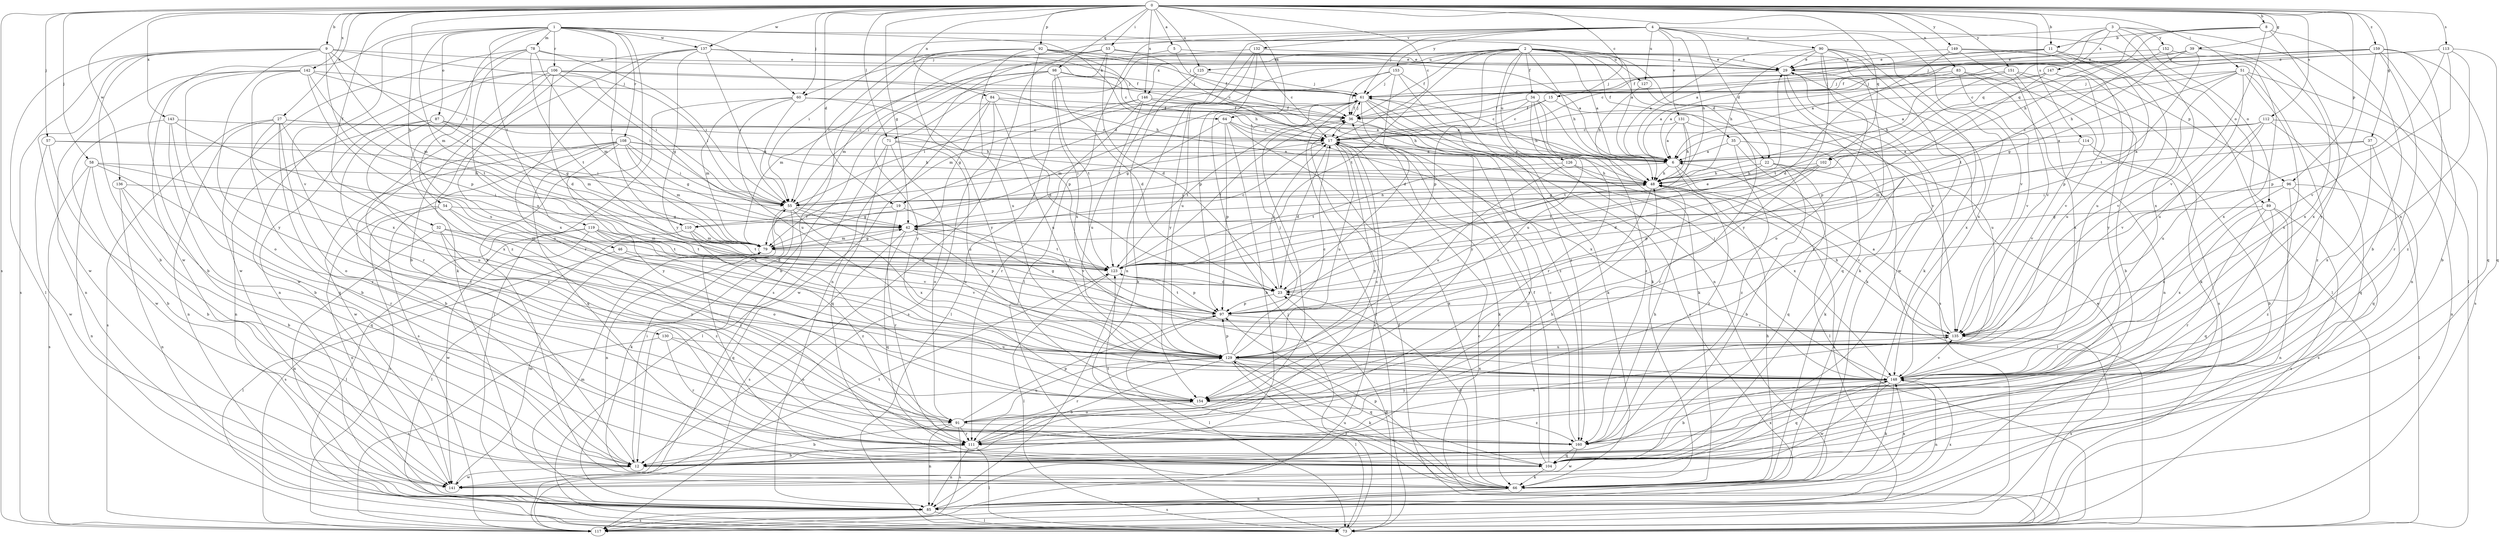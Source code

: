 strict digraph  {
0;
1;
2;
3;
4;
5;
6;
8;
9;
11;
12;
15;
17;
19;
22;
23;
27;
29;
32;
34;
35;
36;
37;
39;
42;
46;
48;
51;
53;
54;
55;
57;
58;
60;
61;
64;
66;
71;
73;
78;
79;
83;
84;
85;
87;
89;
90;
91;
92;
96;
97;
98;
102;
104;
106;
108;
110;
111;
112;
113;
114;
117;
119;
123;
125;
126;
127;
129;
130;
131;
132;
135;
136;
137;
141;
142;
143;
146;
147;
148;
149;
151;
152;
153;
154;
159;
160;
0 -> 5  [label=a];
0 -> 8  [label=b];
0 -> 9  [label=b];
0 -> 11  [label=b];
0 -> 15  [label=c];
0 -> 17  [label=c];
0 -> 19  [label=d];
0 -> 27  [label=e];
0 -> 32  [label=f];
0 -> 37  [label=g];
0 -> 39  [label=g];
0 -> 42  [label=g];
0 -> 46  [label=h];
0 -> 51  [label=i];
0 -> 53  [label=i];
0 -> 57  [label=j];
0 -> 58  [label=j];
0 -> 60  [label=j];
0 -> 64  [label=k];
0 -> 71  [label=l];
0 -> 83  [label=n];
0 -> 84  [label=n];
0 -> 92  [label=p];
0 -> 96  [label=p];
0 -> 98  [label=q];
0 -> 102  [label=q];
0 -> 112  [label=s];
0 -> 113  [label=s];
0 -> 114  [label=s];
0 -> 117  [label=s];
0 -> 125  [label=u];
0 -> 136  [label=w];
0 -> 137  [label=w];
0 -> 142  [label=x];
0 -> 143  [label=x];
0 -> 146  [label=x];
0 -> 149  [label=y];
0 -> 151  [label=y];
0 -> 159  [label=z];
1 -> 6  [label=a];
1 -> 54  [label=i];
1 -> 60  [label=j];
1 -> 64  [label=k];
1 -> 66  [label=k];
1 -> 78  [label=m];
1 -> 79  [label=m];
1 -> 87  [label=o];
1 -> 106  [label=r];
1 -> 108  [label=r];
1 -> 110  [label=r];
1 -> 119  [label=t];
1 -> 130  [label=v];
1 -> 137  [label=w];
1 -> 141  [label=w];
2 -> 6  [label=a];
2 -> 19  [label=d];
2 -> 22  [label=d];
2 -> 29  [label=e];
2 -> 34  [label=f];
2 -> 35  [label=f];
2 -> 36  [label=f];
2 -> 48  [label=h];
2 -> 66  [label=k];
2 -> 71  [label=l];
2 -> 85  [label=n];
2 -> 96  [label=p];
2 -> 97  [label=p];
2 -> 123  [label=t];
2 -> 125  [label=u];
2 -> 126  [label=u];
2 -> 127  [label=u];
2 -> 146  [label=x];
3 -> 6  [label=a];
3 -> 60  [label=j];
3 -> 73  [label=l];
3 -> 89  [label=o];
3 -> 102  [label=q];
3 -> 147  [label=x];
3 -> 148  [label=x];
3 -> 152  [label=y];
4 -> 22  [label=d];
4 -> 48  [label=h];
4 -> 55  [label=i];
4 -> 61  [label=j];
4 -> 73  [label=l];
4 -> 85  [label=n];
4 -> 89  [label=o];
4 -> 90  [label=o];
4 -> 127  [label=u];
4 -> 131  [label=v];
4 -> 132  [label=v];
4 -> 135  [label=v];
4 -> 153  [label=y];
5 -> 29  [label=e];
5 -> 36  [label=f];
5 -> 85  [label=n];
6 -> 48  [label=h];
6 -> 110  [label=r];
6 -> 117  [label=s];
6 -> 160  [label=z];
8 -> 11  [label=b];
8 -> 12  [label=b];
8 -> 48  [label=h];
8 -> 102  [label=q];
8 -> 135  [label=v];
8 -> 154  [label=y];
9 -> 12  [label=b];
9 -> 29  [label=e];
9 -> 55  [label=i];
9 -> 73  [label=l];
9 -> 79  [label=m];
9 -> 97  [label=p];
9 -> 110  [label=r];
9 -> 117  [label=s];
9 -> 141  [label=w];
9 -> 154  [label=y];
11 -> 17  [label=c];
11 -> 29  [label=e];
11 -> 36  [label=f];
11 -> 97  [label=p];
11 -> 129  [label=u];
12 -> 55  [label=i];
12 -> 141  [label=w];
15 -> 17  [label=c];
15 -> 36  [label=f];
15 -> 129  [label=u];
17 -> 6  [label=a];
17 -> 23  [label=d];
17 -> 55  [label=i];
17 -> 66  [label=k];
17 -> 129  [label=u];
17 -> 154  [label=y];
19 -> 110  [label=r];
19 -> 111  [label=r];
19 -> 135  [label=v];
22 -> 12  [label=b];
22 -> 42  [label=g];
22 -> 48  [label=h];
22 -> 73  [label=l];
22 -> 104  [label=q];
23 -> 17  [label=c];
23 -> 29  [label=e];
23 -> 97  [label=p];
27 -> 12  [label=b];
27 -> 17  [label=c];
27 -> 48  [label=h];
27 -> 85  [label=n];
27 -> 91  [label=o];
27 -> 111  [label=r];
27 -> 117  [label=s];
27 -> 148  [label=x];
29 -> 61  [label=j];
29 -> 66  [label=k];
29 -> 104  [label=q];
29 -> 117  [label=s];
29 -> 148  [label=x];
32 -> 79  [label=m];
32 -> 85  [label=n];
32 -> 123  [label=t];
32 -> 154  [label=y];
32 -> 160  [label=z];
34 -> 17  [label=c];
34 -> 36  [label=f];
34 -> 66  [label=k];
34 -> 111  [label=r];
34 -> 129  [label=u];
34 -> 160  [label=z];
35 -> 6  [label=a];
35 -> 66  [label=k];
35 -> 73  [label=l];
35 -> 160  [label=z];
36 -> 17  [label=c];
36 -> 61  [label=j];
36 -> 117  [label=s];
36 -> 123  [label=t];
37 -> 6  [label=a];
37 -> 79  [label=m];
37 -> 104  [label=q];
37 -> 148  [label=x];
39 -> 29  [label=e];
39 -> 48  [label=h];
39 -> 61  [label=j];
39 -> 123  [label=t];
39 -> 148  [label=x];
42 -> 79  [label=m];
42 -> 97  [label=p];
42 -> 104  [label=q];
42 -> 117  [label=s];
42 -> 123  [label=t];
46 -> 73  [label=l];
46 -> 123  [label=t];
46 -> 135  [label=v];
48 -> 55  [label=i];
48 -> 135  [label=v];
48 -> 154  [label=y];
51 -> 6  [label=a];
51 -> 42  [label=g];
51 -> 61  [label=j];
51 -> 117  [label=s];
51 -> 129  [label=u];
51 -> 135  [label=v];
51 -> 148  [label=x];
51 -> 160  [label=z];
53 -> 12  [label=b];
53 -> 17  [label=c];
53 -> 23  [label=d];
53 -> 29  [label=e];
53 -> 79  [label=m];
53 -> 148  [label=x];
54 -> 42  [label=g];
54 -> 85  [label=n];
54 -> 91  [label=o];
54 -> 117  [label=s];
54 -> 160  [label=z];
55 -> 42  [label=g];
55 -> 48  [label=h];
55 -> 66  [label=k];
55 -> 85  [label=n];
55 -> 129  [label=u];
55 -> 148  [label=x];
57 -> 6  [label=a];
57 -> 12  [label=b];
57 -> 55  [label=i];
57 -> 141  [label=w];
58 -> 12  [label=b];
58 -> 48  [label=h];
58 -> 85  [label=n];
58 -> 111  [label=r];
58 -> 117  [label=s];
58 -> 129  [label=u];
60 -> 23  [label=d];
60 -> 36  [label=f];
60 -> 55  [label=i];
60 -> 73  [label=l];
60 -> 79  [label=m];
60 -> 129  [label=u];
61 -> 36  [label=f];
61 -> 48  [label=h];
61 -> 66  [label=k];
61 -> 73  [label=l];
61 -> 79  [label=m];
61 -> 117  [label=s];
61 -> 154  [label=y];
61 -> 160  [label=z];
64 -> 12  [label=b];
64 -> 17  [label=c];
64 -> 42  [label=g];
64 -> 66  [label=k];
64 -> 97  [label=p];
64 -> 148  [label=x];
66 -> 23  [label=d];
66 -> 48  [label=h];
66 -> 85  [label=n];
66 -> 97  [label=p];
66 -> 117  [label=s];
66 -> 129  [label=u];
66 -> 148  [label=x];
71 -> 6  [label=a];
71 -> 73  [label=l];
71 -> 91  [label=o];
71 -> 104  [label=q];
71 -> 129  [label=u];
73 -> 17  [label=c];
73 -> 23  [label=d];
73 -> 36  [label=f];
73 -> 61  [label=j];
78 -> 29  [label=e];
78 -> 55  [label=i];
78 -> 79  [label=m];
78 -> 123  [label=t];
78 -> 129  [label=u];
78 -> 141  [label=w];
78 -> 160  [label=z];
79 -> 17  [label=c];
79 -> 42  [label=g];
79 -> 104  [label=q];
79 -> 123  [label=t];
83 -> 6  [label=a];
83 -> 61  [label=j];
83 -> 85  [label=n];
83 -> 117  [label=s];
83 -> 135  [label=v];
84 -> 6  [label=a];
84 -> 36  [label=f];
84 -> 42  [label=g];
84 -> 117  [label=s];
84 -> 129  [label=u];
84 -> 141  [label=w];
85 -> 17  [label=c];
85 -> 73  [label=l];
85 -> 79  [label=m];
85 -> 117  [label=s];
85 -> 148  [label=x];
87 -> 17  [label=c];
87 -> 42  [label=g];
87 -> 79  [label=m];
87 -> 85  [label=n];
87 -> 111  [label=r];
87 -> 160  [label=z];
89 -> 42  [label=g];
89 -> 85  [label=n];
89 -> 104  [label=q];
89 -> 111  [label=r];
89 -> 117  [label=s];
89 -> 148  [label=x];
90 -> 6  [label=a];
90 -> 29  [label=e];
90 -> 48  [label=h];
90 -> 66  [label=k];
90 -> 91  [label=o];
90 -> 111  [label=r];
90 -> 141  [label=w];
90 -> 148  [label=x];
90 -> 154  [label=y];
91 -> 12  [label=b];
91 -> 17  [label=c];
91 -> 85  [label=n];
91 -> 97  [label=p];
91 -> 111  [label=r];
91 -> 117  [label=s];
91 -> 129  [label=u];
91 -> 160  [label=z];
92 -> 6  [label=a];
92 -> 29  [label=e];
92 -> 48  [label=h];
92 -> 55  [label=i];
92 -> 61  [label=j];
92 -> 97  [label=p];
92 -> 117  [label=s];
92 -> 129  [label=u];
92 -> 154  [label=y];
96 -> 55  [label=i];
96 -> 73  [label=l];
96 -> 117  [label=s];
96 -> 148  [label=x];
96 -> 160  [label=z];
97 -> 42  [label=g];
97 -> 73  [label=l];
97 -> 123  [label=t];
97 -> 135  [label=v];
98 -> 6  [label=a];
98 -> 12  [label=b];
98 -> 23  [label=d];
98 -> 61  [label=j];
98 -> 79  [label=m];
98 -> 123  [label=t];
98 -> 154  [label=y];
102 -> 23  [label=d];
102 -> 48  [label=h];
102 -> 97  [label=p];
102 -> 123  [label=t];
104 -> 17  [label=c];
104 -> 36  [label=f];
104 -> 66  [label=k];
104 -> 123  [label=t];
104 -> 148  [label=x];
106 -> 23  [label=d];
106 -> 42  [label=g];
106 -> 48  [label=h];
106 -> 55  [label=i];
106 -> 61  [label=j];
106 -> 85  [label=n];
106 -> 111  [label=r];
106 -> 141  [label=w];
106 -> 148  [label=x];
108 -> 6  [label=a];
108 -> 12  [label=b];
108 -> 42  [label=g];
108 -> 48  [label=h];
108 -> 55  [label=i];
108 -> 79  [label=m];
108 -> 104  [label=q];
108 -> 117  [label=s];
108 -> 141  [label=w];
108 -> 154  [label=y];
110 -> 73  [label=l];
110 -> 79  [label=m];
110 -> 123  [label=t];
110 -> 160  [label=z];
111 -> 12  [label=b];
111 -> 48  [label=h];
111 -> 61  [label=j];
111 -> 73  [label=l];
111 -> 85  [label=n];
111 -> 135  [label=v];
112 -> 6  [label=a];
112 -> 17  [label=c];
112 -> 85  [label=n];
112 -> 104  [label=q];
112 -> 129  [label=u];
112 -> 135  [label=v];
113 -> 17  [label=c];
113 -> 29  [label=e];
113 -> 97  [label=p];
113 -> 104  [label=q];
113 -> 135  [label=v];
113 -> 148  [label=x];
114 -> 6  [label=a];
114 -> 12  [label=b];
114 -> 135  [label=v];
117 -> 29  [label=e];
119 -> 23  [label=d];
119 -> 73  [label=l];
119 -> 79  [label=m];
119 -> 117  [label=s];
119 -> 123  [label=t];
119 -> 135  [label=v];
119 -> 141  [label=w];
123 -> 23  [label=d];
123 -> 36  [label=f];
123 -> 73  [label=l];
123 -> 97  [label=p];
125 -> 61  [label=j];
125 -> 66  [label=k];
125 -> 123  [label=t];
126 -> 48  [label=h];
126 -> 123  [label=t];
126 -> 129  [label=u];
126 -> 148  [label=x];
127 -> 48  [label=h];
127 -> 135  [label=v];
129 -> 12  [label=b];
129 -> 17  [label=c];
129 -> 61  [label=j];
129 -> 66  [label=k];
129 -> 73  [label=l];
129 -> 97  [label=p];
129 -> 104  [label=q];
129 -> 111  [label=r];
129 -> 148  [label=x];
130 -> 91  [label=o];
130 -> 111  [label=r];
130 -> 117  [label=s];
130 -> 129  [label=u];
131 -> 6  [label=a];
131 -> 17  [label=c];
131 -> 48  [label=h];
131 -> 111  [label=r];
131 -> 123  [label=t];
132 -> 17  [label=c];
132 -> 29  [label=e];
132 -> 55  [label=i];
132 -> 97  [label=p];
132 -> 129  [label=u];
132 -> 154  [label=y];
135 -> 6  [label=a];
135 -> 48  [label=h];
135 -> 117  [label=s];
135 -> 129  [label=u];
136 -> 12  [label=b];
136 -> 55  [label=i];
136 -> 85  [label=n];
136 -> 104  [label=q];
137 -> 12  [label=b];
137 -> 17  [label=c];
137 -> 29  [label=e];
137 -> 36  [label=f];
137 -> 55  [label=i];
137 -> 66  [label=k];
137 -> 111  [label=r];
137 -> 154  [label=y];
141 -> 79  [label=m];
141 -> 123  [label=t];
142 -> 12  [label=b];
142 -> 55  [label=i];
142 -> 61  [label=j];
142 -> 85  [label=n];
142 -> 91  [label=o];
142 -> 123  [label=t];
142 -> 129  [label=u];
142 -> 148  [label=x];
143 -> 12  [label=b];
143 -> 17  [label=c];
143 -> 104  [label=q];
143 -> 129  [label=u];
143 -> 141  [label=w];
146 -> 6  [label=a];
146 -> 36  [label=f];
146 -> 48  [label=h];
146 -> 55  [label=i];
146 -> 73  [label=l];
146 -> 111  [label=r];
146 -> 129  [label=u];
147 -> 48  [label=h];
147 -> 61  [label=j];
147 -> 97  [label=p];
147 -> 129  [label=u];
147 -> 135  [label=v];
148 -> 12  [label=b];
148 -> 61  [label=j];
148 -> 66  [label=k];
148 -> 85  [label=n];
148 -> 104  [label=q];
148 -> 135  [label=v];
148 -> 141  [label=w];
148 -> 154  [label=y];
149 -> 23  [label=d];
149 -> 29  [label=e];
149 -> 73  [label=l];
149 -> 135  [label=v];
149 -> 154  [label=y];
151 -> 6  [label=a];
151 -> 12  [label=b];
151 -> 61  [label=j];
151 -> 66  [label=k];
151 -> 123  [label=t];
151 -> 148  [label=x];
152 -> 29  [label=e];
152 -> 85  [label=n];
152 -> 123  [label=t];
152 -> 148  [label=x];
153 -> 23  [label=d];
153 -> 36  [label=f];
153 -> 61  [label=j];
153 -> 66  [label=k];
153 -> 79  [label=m];
153 -> 160  [label=z];
154 -> 91  [label=o];
154 -> 160  [label=z];
159 -> 6  [label=a];
159 -> 12  [label=b];
159 -> 29  [label=e];
159 -> 36  [label=f];
159 -> 104  [label=q];
159 -> 111  [label=r];
159 -> 148  [label=x];
159 -> 160  [label=z];
160 -> 17  [label=c];
160 -> 48  [label=h];
160 -> 104  [label=q];
160 -> 141  [label=w];
}
